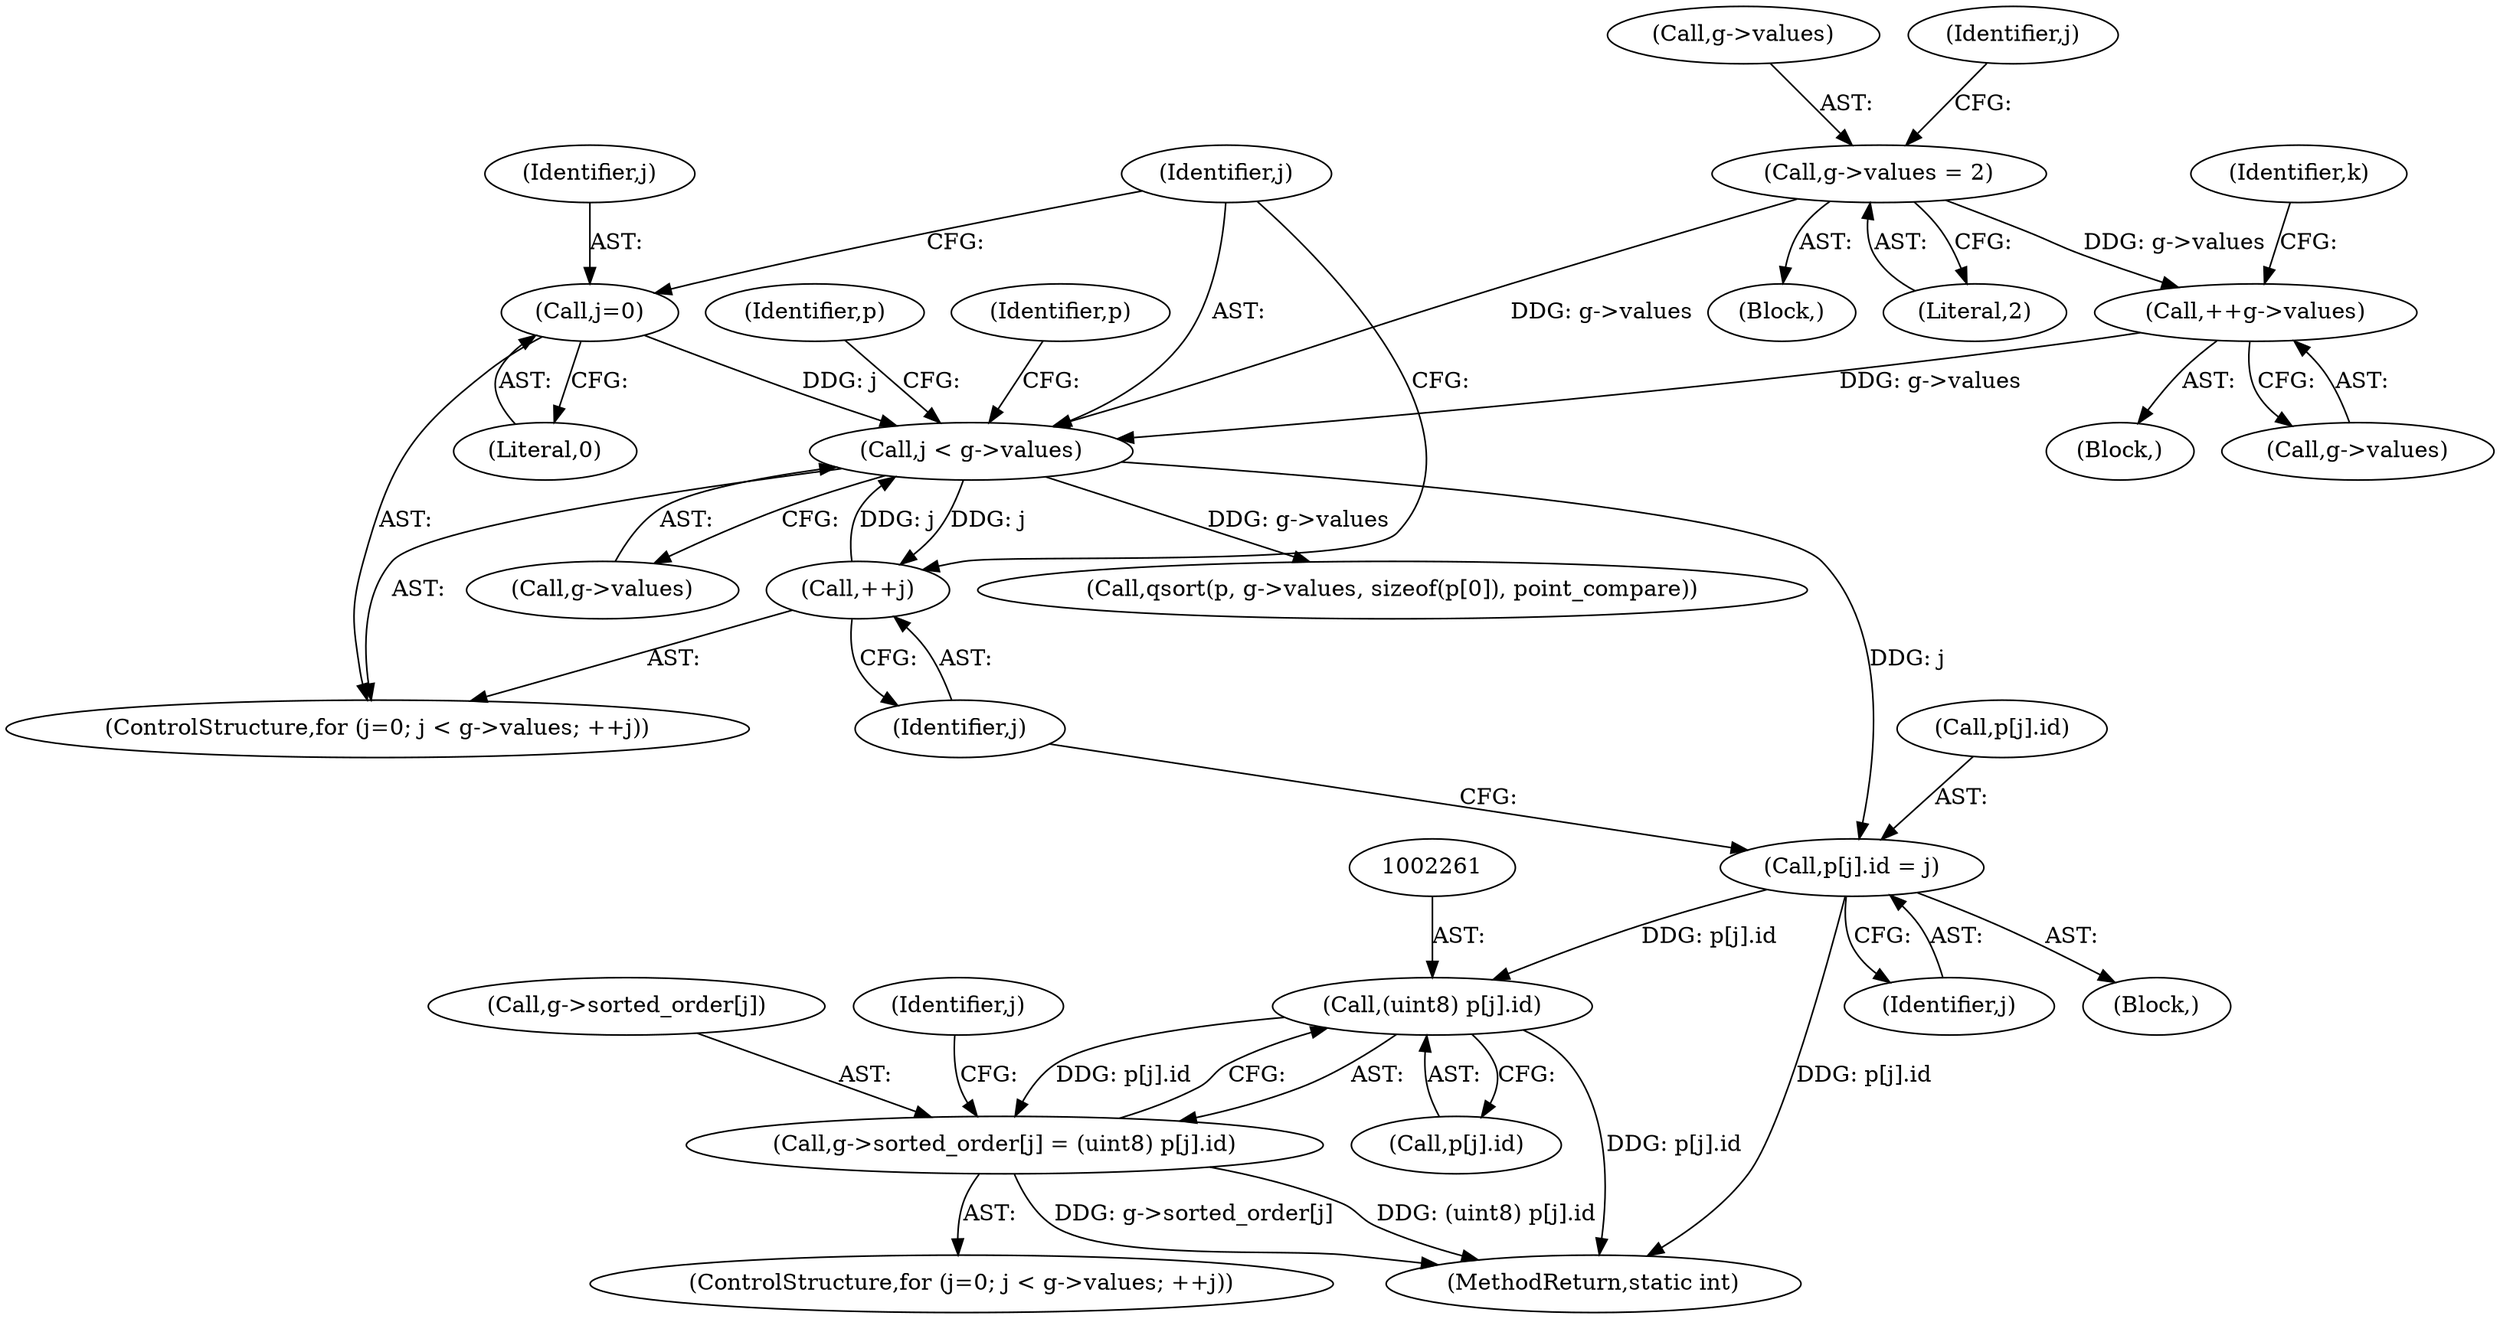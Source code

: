 digraph "0_stb_98fdfc6df88b1e34a736d5e126e6c8139c8de1a6_2@array" {
"1002226" [label="(Call,p[j].id = j)"];
"1002207" [label="(Call,j < g->values)"];
"1002204" [label="(Call,j=0)"];
"1002212" [label="(Call,++j)"];
"1002147" [label="(Call,g->values = 2)"];
"1002199" [label="(Call,++g->values)"];
"1002260" [label="(Call,(uint8) p[j].id)"];
"1002254" [label="(Call,g->sorted_order[j] = (uint8) p[j].id)"];
"1002199" [label="(Call,++g->values)"];
"1002148" [label="(Call,g->values)"];
"1002254" [label="(Call,g->sorted_order[j] = (uint8) p[j].id)"];
"1002262" [label="(Call,p[j].id)"];
"1002206" [label="(Literal,0)"];
"1002205" [label="(Identifier,j)"];
"1003623" [label="(MethodReturn,static int)"];
"1002204" [label="(Call,j=0)"];
"1001947" [label="(Block,)"];
"1002151" [label="(Literal,2)"];
"1002209" [label="(Call,g->values)"];
"1002255" [label="(Call,g->sorted_order[j])"];
"1002213" [label="(Identifier,j)"];
"1002218" [label="(Identifier,p)"];
"1002154" [label="(Identifier,j)"];
"1002260" [label="(Call,(uint8) p[j].id)"];
"1002253" [label="(Identifier,j)"];
"1002212" [label="(Call,++j)"];
"1002243" [label="(ControlStructure,for (j=0; j < g->values; ++j))"];
"1002185" [label="(Block,)"];
"1002214" [label="(Block,)"];
"1002184" [label="(Identifier,k)"];
"1002234" [label="(Identifier,p)"];
"1002232" [label="(Identifier,j)"];
"1002227" [label="(Call,p[j].id)"];
"1002147" [label="(Call,g->values = 2)"];
"1002207" [label="(Call,j < g->values)"];
"1002233" [label="(Call,qsort(p, g->values, sizeof(p[0]), point_compare))"];
"1002200" [label="(Call,g->values)"];
"1002208" [label="(Identifier,j)"];
"1002203" [label="(ControlStructure,for (j=0; j < g->values; ++j))"];
"1002226" [label="(Call,p[j].id = j)"];
"1002226" -> "1002214"  [label="AST: "];
"1002226" -> "1002232"  [label="CFG: "];
"1002227" -> "1002226"  [label="AST: "];
"1002232" -> "1002226"  [label="AST: "];
"1002213" -> "1002226"  [label="CFG: "];
"1002226" -> "1003623"  [label="DDG: p[j].id"];
"1002207" -> "1002226"  [label="DDG: j"];
"1002226" -> "1002260"  [label="DDG: p[j].id"];
"1002207" -> "1002203"  [label="AST: "];
"1002207" -> "1002209"  [label="CFG: "];
"1002208" -> "1002207"  [label="AST: "];
"1002209" -> "1002207"  [label="AST: "];
"1002218" -> "1002207"  [label="CFG: "];
"1002234" -> "1002207"  [label="CFG: "];
"1002204" -> "1002207"  [label="DDG: j"];
"1002212" -> "1002207"  [label="DDG: j"];
"1002147" -> "1002207"  [label="DDG: g->values"];
"1002199" -> "1002207"  [label="DDG: g->values"];
"1002207" -> "1002212"  [label="DDG: j"];
"1002207" -> "1002233"  [label="DDG: g->values"];
"1002204" -> "1002203"  [label="AST: "];
"1002204" -> "1002206"  [label="CFG: "];
"1002205" -> "1002204"  [label="AST: "];
"1002206" -> "1002204"  [label="AST: "];
"1002208" -> "1002204"  [label="CFG: "];
"1002212" -> "1002203"  [label="AST: "];
"1002212" -> "1002213"  [label="CFG: "];
"1002213" -> "1002212"  [label="AST: "];
"1002208" -> "1002212"  [label="CFG: "];
"1002147" -> "1001947"  [label="AST: "];
"1002147" -> "1002151"  [label="CFG: "];
"1002148" -> "1002147"  [label="AST: "];
"1002151" -> "1002147"  [label="AST: "];
"1002154" -> "1002147"  [label="CFG: "];
"1002147" -> "1002199"  [label="DDG: g->values"];
"1002199" -> "1002185"  [label="AST: "];
"1002199" -> "1002200"  [label="CFG: "];
"1002200" -> "1002199"  [label="AST: "];
"1002184" -> "1002199"  [label="CFG: "];
"1002260" -> "1002254"  [label="AST: "];
"1002260" -> "1002262"  [label="CFG: "];
"1002261" -> "1002260"  [label="AST: "];
"1002262" -> "1002260"  [label="AST: "];
"1002254" -> "1002260"  [label="CFG: "];
"1002260" -> "1003623"  [label="DDG: p[j].id"];
"1002260" -> "1002254"  [label="DDG: p[j].id"];
"1002254" -> "1002243"  [label="AST: "];
"1002255" -> "1002254"  [label="AST: "];
"1002253" -> "1002254"  [label="CFG: "];
"1002254" -> "1003623"  [label="DDG: (uint8) p[j].id"];
"1002254" -> "1003623"  [label="DDG: g->sorted_order[j]"];
}
